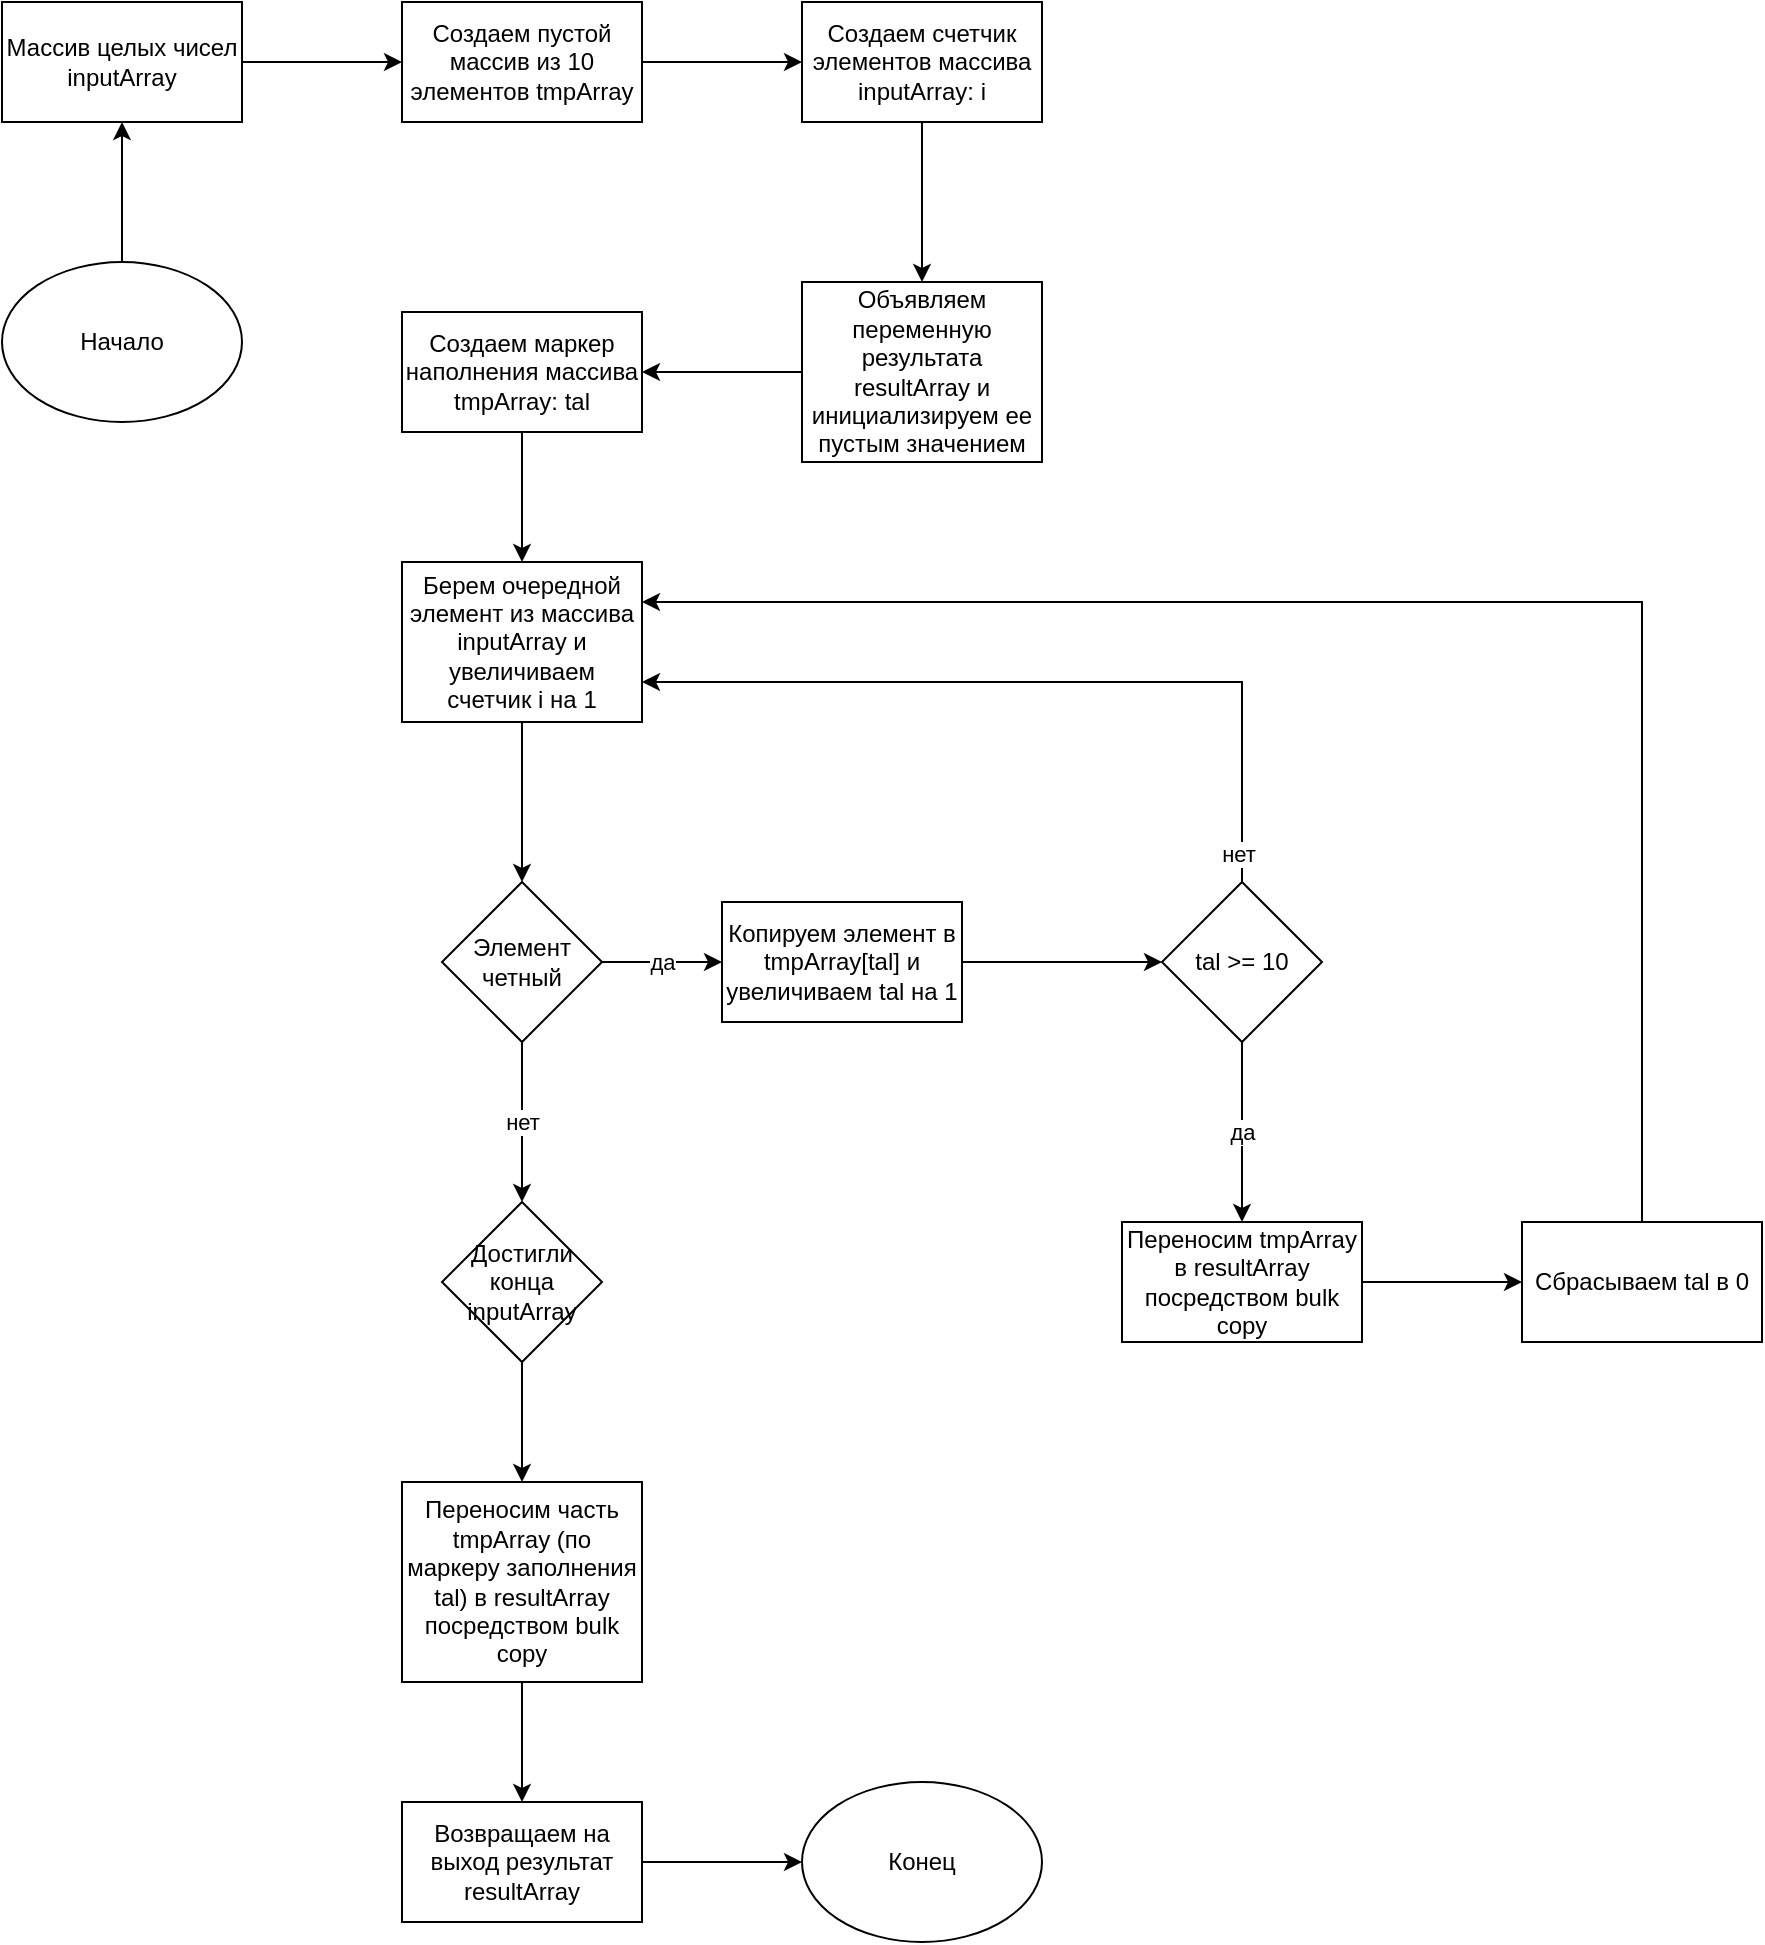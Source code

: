 <mxfile version="20.3.0" type="device"><diagram id="FuInVaZmkAsbkHpzRqTY" name="Page-1"><mxGraphModel dx="1102" dy="857" grid="1" gridSize="10" guides="1" tooltips="1" connect="1" arrows="1" fold="1" page="1" pageScale="1" pageWidth="827" pageHeight="1169" math="0" shadow="0"><root><mxCell id="0"/><mxCell id="1" parent="0"/><mxCell id="3TJD_HMmhJavXg2cvaC1-2" value="" style="edgeStyle=orthogonalEdgeStyle;rounded=0;orthogonalLoop=1;jettySize=auto;html=1;" edge="1" parent="1" source="3TJD_HMmhJavXg2cvaC1-3" target="3TJD_HMmhJavXg2cvaC1-5"><mxGeometry relative="1" as="geometry"/></mxCell><mxCell id="3TJD_HMmhJavXg2cvaC1-3" value="Массив целых чисел inputArray" style="rounded=0;whiteSpace=wrap;html=1;" vertex="1" parent="1"><mxGeometry x="40" y="120" width="120" height="60" as="geometry"/></mxCell><mxCell id="3TJD_HMmhJavXg2cvaC1-4" value="" style="edgeStyle=orthogonalEdgeStyle;rounded=0;orthogonalLoop=1;jettySize=auto;html=1;" edge="1" parent="1" source="3TJD_HMmhJavXg2cvaC1-5" target="3TJD_HMmhJavXg2cvaC1-14"><mxGeometry relative="1" as="geometry"/></mxCell><mxCell id="3TJD_HMmhJavXg2cvaC1-5" value="Создаем пустой массив из 10 элементов tmpArray" style="whiteSpace=wrap;html=1;rounded=0;" vertex="1" parent="1"><mxGeometry x="240" y="120" width="120" height="60" as="geometry"/></mxCell><mxCell id="3TJD_HMmhJavXg2cvaC1-6" value="" style="edgeStyle=orthogonalEdgeStyle;rounded=0;orthogonalLoop=1;jettySize=auto;html=1;" edge="1" parent="1" source="3TJD_HMmhJavXg2cvaC1-7" target="3TJD_HMmhJavXg2cvaC1-10"><mxGeometry relative="1" as="geometry"/></mxCell><mxCell id="3TJD_HMmhJavXg2cvaC1-7" value="Берем очередной элемент из массива inputArray и увеличиваем счетчик i на 1" style="whiteSpace=wrap;html=1;rounded=0;" vertex="1" parent="1"><mxGeometry x="240" y="400" width="120" height="80" as="geometry"/></mxCell><mxCell id="3TJD_HMmhJavXg2cvaC1-8" value="да" style="edgeStyle=orthogonalEdgeStyle;rounded=0;orthogonalLoop=1;jettySize=auto;html=1;" edge="1" parent="1" source="3TJD_HMmhJavXg2cvaC1-10" target="3TJD_HMmhJavXg2cvaC1-12"><mxGeometry relative="1" as="geometry"/></mxCell><mxCell id="3TJD_HMmhJavXg2cvaC1-9" value="нет" style="edgeStyle=orthogonalEdgeStyle;rounded=0;orthogonalLoop=1;jettySize=auto;html=1;" edge="1" parent="1" source="3TJD_HMmhJavXg2cvaC1-10" target="3TJD_HMmhJavXg2cvaC1-20"><mxGeometry relative="1" as="geometry"/></mxCell><mxCell id="3TJD_HMmhJavXg2cvaC1-10" value="Элемент четный" style="rhombus;whiteSpace=wrap;html=1;rounded=0;" vertex="1" parent="1"><mxGeometry x="260" y="560" width="80" height="80" as="geometry"/></mxCell><mxCell id="3TJD_HMmhJavXg2cvaC1-11" value="" style="edgeStyle=orthogonalEdgeStyle;rounded=0;orthogonalLoop=1;jettySize=auto;html=1;" edge="1" parent="1" source="3TJD_HMmhJavXg2cvaC1-12" target="3TJD_HMmhJavXg2cvaC1-26"><mxGeometry relative="1" as="geometry"/></mxCell><mxCell id="3TJD_HMmhJavXg2cvaC1-12" value="Копируем элемент в tmpArray[tal] и увеличиваем tal на 1" style="whiteSpace=wrap;html=1;rounded=0;" vertex="1" parent="1"><mxGeometry x="400" y="570" width="120" height="60" as="geometry"/></mxCell><mxCell id="3TJD_HMmhJavXg2cvaC1-13" value="" style="edgeStyle=orthogonalEdgeStyle;rounded=0;orthogonalLoop=1;jettySize=auto;html=1;" edge="1" parent="1" source="3TJD_HMmhJavXg2cvaC1-14" target="3TJD_HMmhJavXg2cvaC1-16"><mxGeometry relative="1" as="geometry"/></mxCell><mxCell id="3TJD_HMmhJavXg2cvaC1-14" value="&lt;span&gt;Создаем счетчик элементов массива inputArray: i&lt;/span&gt;" style="whiteSpace=wrap;html=1;rounded=0;" vertex="1" parent="1"><mxGeometry x="440" y="120" width="120" height="60" as="geometry"/></mxCell><mxCell id="3TJD_HMmhJavXg2cvaC1-15" value="" style="edgeStyle=orthogonalEdgeStyle;rounded=0;orthogonalLoop=1;jettySize=auto;html=1;" edge="1" parent="1" source="3TJD_HMmhJavXg2cvaC1-16" target="3TJD_HMmhJavXg2cvaC1-18"><mxGeometry relative="1" as="geometry"/></mxCell><mxCell id="3TJD_HMmhJavXg2cvaC1-16" value="&lt;span&gt;Объявляем переменную результата resultArray и инициализируем ее пустым значением&lt;/span&gt;" style="whiteSpace=wrap;html=1;rounded=0;" vertex="1" parent="1"><mxGeometry x="440" y="260" width="120" height="90" as="geometry"/></mxCell><mxCell id="3TJD_HMmhJavXg2cvaC1-17" style="edgeStyle=orthogonalEdgeStyle;rounded=0;orthogonalLoop=1;jettySize=auto;html=1;" edge="1" parent="1" source="3TJD_HMmhJavXg2cvaC1-18" target="3TJD_HMmhJavXg2cvaC1-7"><mxGeometry relative="1" as="geometry"/></mxCell><mxCell id="3TJD_HMmhJavXg2cvaC1-18" value="Создаем маркер наполнения массива tmpArray: tal" style="whiteSpace=wrap;html=1;rounded=0;" vertex="1" parent="1"><mxGeometry x="240" y="275" width="120" height="60" as="geometry"/></mxCell><mxCell id="3TJD_HMmhJavXg2cvaC1-19" style="edgeStyle=orthogonalEdgeStyle;rounded=0;orthogonalLoop=1;jettySize=auto;html=1;" edge="1" parent="1" source="3TJD_HMmhJavXg2cvaC1-20" target="3TJD_HMmhJavXg2cvaC1-30"><mxGeometry relative="1" as="geometry"/></mxCell><mxCell id="3TJD_HMmhJavXg2cvaC1-20" value="Достигли конца inputArray" style="rhombus;whiteSpace=wrap;html=1;rounded=0;" vertex="1" parent="1"><mxGeometry x="260" y="720" width="80" height="80" as="geometry"/></mxCell><mxCell id="3TJD_HMmhJavXg2cvaC1-21" style="edgeStyle=orthogonalEdgeStyle;rounded=0;orthogonalLoop=1;jettySize=auto;html=1;" edge="1" parent="1" source="3TJD_HMmhJavXg2cvaC1-22" target="3TJD_HMmhJavXg2cvaC1-35"><mxGeometry relative="1" as="geometry"/></mxCell><mxCell id="3TJD_HMmhJavXg2cvaC1-22" value="Возвращаем на выход результат resultArray" style="whiteSpace=wrap;html=1;rounded=0;" vertex="1" parent="1"><mxGeometry x="240" y="1020" width="120" height="60" as="geometry"/></mxCell><mxCell id="3TJD_HMmhJavXg2cvaC1-23" value="да" style="edgeStyle=orthogonalEdgeStyle;rounded=0;orthogonalLoop=1;jettySize=auto;html=1;" edge="1" parent="1" source="3TJD_HMmhJavXg2cvaC1-26" target="3TJD_HMmhJavXg2cvaC1-28"><mxGeometry relative="1" as="geometry"/></mxCell><mxCell id="3TJD_HMmhJavXg2cvaC1-24" style="edgeStyle=orthogonalEdgeStyle;rounded=0;orthogonalLoop=1;jettySize=auto;html=1;" edge="1" parent="1" source="3TJD_HMmhJavXg2cvaC1-26" target="3TJD_HMmhJavXg2cvaC1-7"><mxGeometry relative="1" as="geometry"><Array as="points"><mxPoint x="660" y="460"/></Array></mxGeometry></mxCell><mxCell id="3TJD_HMmhJavXg2cvaC1-25" value="нет" style="edgeLabel;html=1;align=center;verticalAlign=middle;resizable=0;points=[];" vertex="1" connectable="0" parent="3TJD_HMmhJavXg2cvaC1-24"><mxGeometry x="-0.93" y="2" relative="1" as="geometry"><mxPoint as="offset"/></mxGeometry></mxCell><mxCell id="3TJD_HMmhJavXg2cvaC1-26" value="tal &amp;gt;= 10" style="rhombus;whiteSpace=wrap;html=1;rounded=0;" vertex="1" parent="1"><mxGeometry x="620" y="560" width="80" height="80" as="geometry"/></mxCell><mxCell id="3TJD_HMmhJavXg2cvaC1-27" value="" style="edgeStyle=orthogonalEdgeStyle;rounded=0;orthogonalLoop=1;jettySize=auto;html=1;" edge="1" parent="1" source="3TJD_HMmhJavXg2cvaC1-28" target="3TJD_HMmhJavXg2cvaC1-32"><mxGeometry relative="1" as="geometry"/></mxCell><mxCell id="3TJD_HMmhJavXg2cvaC1-28" value="Переносим tmpArray в resultArray посредством bulk copy" style="whiteSpace=wrap;html=1;rounded=0;" vertex="1" parent="1"><mxGeometry x="600" y="730" width="120" height="60" as="geometry"/></mxCell><mxCell id="3TJD_HMmhJavXg2cvaC1-29" style="edgeStyle=orthogonalEdgeStyle;rounded=0;orthogonalLoop=1;jettySize=auto;html=1;" edge="1" parent="1" source="3TJD_HMmhJavXg2cvaC1-30" target="3TJD_HMmhJavXg2cvaC1-22"><mxGeometry relative="1" as="geometry"/></mxCell><mxCell id="3TJD_HMmhJavXg2cvaC1-30" value="Переносим часть tmpArray (по маркеру заполнения tal) в resultArray посредством bulk copy" style="whiteSpace=wrap;html=1;rounded=0;" vertex="1" parent="1"><mxGeometry x="240" y="860" width="120" height="100" as="geometry"/></mxCell><mxCell id="3TJD_HMmhJavXg2cvaC1-31" style="edgeStyle=orthogonalEdgeStyle;rounded=0;orthogonalLoop=1;jettySize=auto;html=1;" edge="1" parent="1" source="3TJD_HMmhJavXg2cvaC1-32" target="3TJD_HMmhJavXg2cvaC1-7"><mxGeometry relative="1" as="geometry"><Array as="points"><mxPoint x="860" y="420"/></Array></mxGeometry></mxCell><mxCell id="3TJD_HMmhJavXg2cvaC1-32" value="Сбрасываем tal в 0" style="whiteSpace=wrap;html=1;rounded=0;" vertex="1" parent="1"><mxGeometry x="800" y="730" width="120" height="60" as="geometry"/></mxCell><mxCell id="3TJD_HMmhJavXg2cvaC1-33" style="edgeStyle=orthogonalEdgeStyle;rounded=0;orthogonalLoop=1;jettySize=auto;html=1;" edge="1" parent="1" source="3TJD_HMmhJavXg2cvaC1-34" target="3TJD_HMmhJavXg2cvaC1-3"><mxGeometry relative="1" as="geometry"/></mxCell><mxCell id="3TJD_HMmhJavXg2cvaC1-34" value="Начало" style="ellipse;whiteSpace=wrap;html=1;" vertex="1" parent="1"><mxGeometry x="40" y="250" width="120" height="80" as="geometry"/></mxCell><mxCell id="3TJD_HMmhJavXg2cvaC1-35" value="Конец" style="ellipse;whiteSpace=wrap;html=1;" vertex="1" parent="1"><mxGeometry x="440" y="1010" width="120" height="80" as="geometry"/></mxCell></root></mxGraphModel></diagram></mxfile>